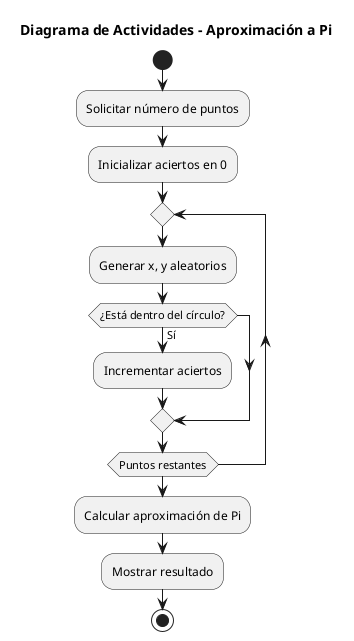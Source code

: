 @startuml

title Diagrama de Actividades - Aproximación a Pi

start

:Solicitar número de puntos;
:Inicializar aciertos en 0;

repeat
    :Generar x, y aleatorios;
    if (¿Está dentro del círculo?) then (Sí)
        :Incrementar aciertos;
    endif
repeat while (Puntos restantes)

:Calcular aproximación de Pi;
:Mostrar resultado;

stop

@enduml